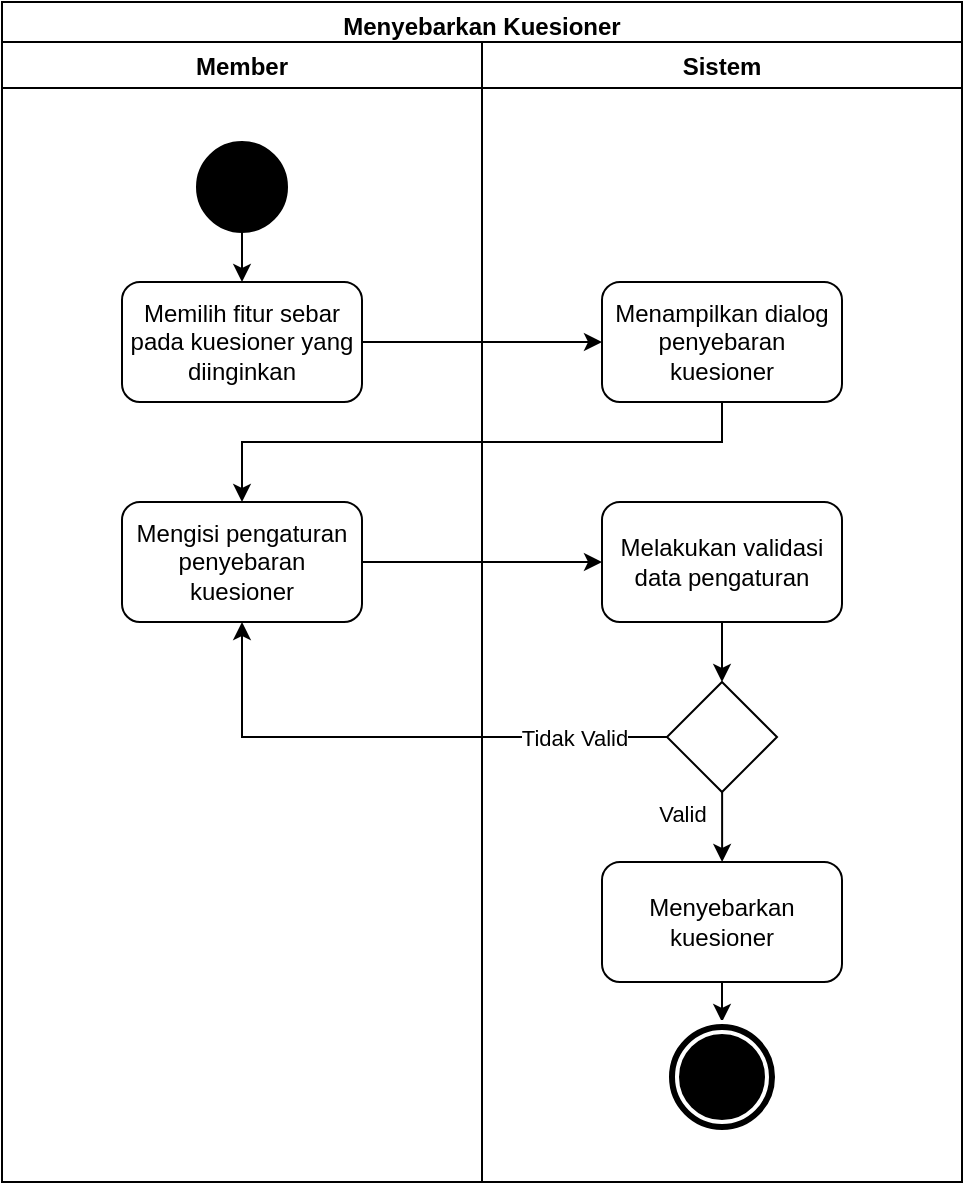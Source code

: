 <mxfile version="20.0.0" type="device"><diagram id="prtHgNgQTEPvFCAcTncT" name="Page-1"><mxGraphModel dx="1038" dy="489" grid="1" gridSize="10" guides="1" tooltips="1" connect="1" arrows="1" fold="1" page="1" pageScale="1" pageWidth="827" pageHeight="1169" math="0" shadow="0"><root><mxCell id="0"/><mxCell id="1" parent="0"/><mxCell id="xOL2CaStUpzWwHvCU3t6-1" value="Menyebarkan Kuesioner" style="swimlane;fillColor=none;" parent="1" vertex="1"><mxGeometry x="240" y="60" width="480" height="590" as="geometry"/></mxCell><mxCell id="xOL2CaStUpzWwHvCU3t6-3" value="Member" style="swimlane;" parent="xOL2CaStUpzWwHvCU3t6-1" vertex="1"><mxGeometry y="20" width="240" height="570" as="geometry"/></mxCell><mxCell id="iyLrqN-93bFkz0NjNGtd-1" style="edgeStyle=orthogonalEdgeStyle;rounded=0;orthogonalLoop=1;jettySize=auto;html=1;" edge="1" parent="xOL2CaStUpzWwHvCU3t6-3" source="xOL2CaStUpzWwHvCU3t6-4" target="VyShVdEr0SDdoSQeUqbu-1"><mxGeometry relative="1" as="geometry"/></mxCell><mxCell id="xOL2CaStUpzWwHvCU3t6-4" value="" style="ellipse;whiteSpace=wrap;html=1;aspect=fixed;fillColor=#000000;" parent="xOL2CaStUpzWwHvCU3t6-3" vertex="1"><mxGeometry x="97.5" y="50" width="45" height="45" as="geometry"/></mxCell><mxCell id="VyShVdEr0SDdoSQeUqbu-1" value="Memilih fitur sebar pada kuesioner yang diinginkan" style="rounded=1;whiteSpace=wrap;html=1;fillColor=none;" parent="xOL2CaStUpzWwHvCU3t6-3" vertex="1"><mxGeometry x="60" y="120" width="120" height="60" as="geometry"/></mxCell><mxCell id="8v0o94B8Yuy-PFVrdeP4-10" value="&lt;span&gt;Mengisi pengaturan penyebaran kuesioner&lt;/span&gt;" style="rounded=1;whiteSpace=wrap;html=1;fillColor=none;" parent="xOL2CaStUpzWwHvCU3t6-3" vertex="1"><mxGeometry x="60" y="230" width="120" height="60" as="geometry"/></mxCell><mxCell id="xOL2CaStUpzWwHvCU3t6-2" value="Sistem" style="swimlane;" parent="xOL2CaStUpzWwHvCU3t6-1" vertex="1"><mxGeometry x="240" y="20" width="240" height="570" as="geometry"/></mxCell><mxCell id="pKrQPQf0JlYPAq0Lhpfx-1" value="Menampilkan dialog penyebaran kuesioner" style="rounded=1;whiteSpace=wrap;html=1;fillColor=none;" parent="xOL2CaStUpzWwHvCU3t6-2" vertex="1"><mxGeometry x="60" y="120" width="120" height="60" as="geometry"/></mxCell><mxCell id="8v0o94B8Yuy-PFVrdeP4-12" value="Melakukan validasi data pengaturan" style="rounded=1;whiteSpace=wrap;html=1;fillColor=none;" parent="xOL2CaStUpzWwHvCU3t6-2" vertex="1"><mxGeometry x="60" y="230" width="120" height="60" as="geometry"/></mxCell><mxCell id="8v0o94B8Yuy-PFVrdeP4-13" value="Valid" style="edgeStyle=orthogonalEdgeStyle;rounded=0;orthogonalLoop=1;jettySize=auto;html=1;" parent="xOL2CaStUpzWwHvCU3t6-2" edge="1"><mxGeometry x="-0.333" y="-20" relative="1" as="geometry"><mxPoint as="offset"/><mxPoint x="120.059" y="374.941" as="sourcePoint"/><mxPoint x="120.059" y="410" as="targetPoint"/></mxGeometry></mxCell><mxCell id="8v0o94B8Yuy-PFVrdeP4-14" value="" style="rhombus;whiteSpace=wrap;html=1;fillColor=none;" parent="xOL2CaStUpzWwHvCU3t6-2" vertex="1"><mxGeometry x="92.5" y="320" width="55" height="55" as="geometry"/></mxCell><mxCell id="8v0o94B8Yuy-PFVrdeP4-21" style="edgeStyle=orthogonalEdgeStyle;rounded=0;orthogonalLoop=1;jettySize=auto;html=1;" parent="xOL2CaStUpzWwHvCU3t6-2" source="8v0o94B8Yuy-PFVrdeP4-15" target="8v0o94B8Yuy-PFVrdeP4-20" edge="1"><mxGeometry relative="1" as="geometry"/></mxCell><mxCell id="8v0o94B8Yuy-PFVrdeP4-15" value="Menyebarkan kuesioner" style="rounded=1;whiteSpace=wrap;html=1;fillColor=none;" parent="xOL2CaStUpzWwHvCU3t6-2" vertex="1"><mxGeometry x="60" y="410" width="120" height="60" as="geometry"/></mxCell><mxCell id="8v0o94B8Yuy-PFVrdeP4-11" style="edgeStyle=orthogonalEdgeStyle;rounded=0;orthogonalLoop=1;jettySize=auto;html=1;" parent="xOL2CaStUpzWwHvCU3t6-2" source="8v0o94B8Yuy-PFVrdeP4-12" target="8v0o94B8Yuy-PFVrdeP4-14" edge="1"><mxGeometry relative="1" as="geometry"/></mxCell><mxCell id="8v0o94B8Yuy-PFVrdeP4-20" value="" style="ellipse;shape=doubleEllipse;whiteSpace=wrap;html=1;aspect=fixed;fillColor=#000000;strokeColor=#FFFFFF;strokeWidth=2;" parent="xOL2CaStUpzWwHvCU3t6-2" vertex="1"><mxGeometry x="92.5" y="490" width="55" height="55" as="geometry"/></mxCell><mxCell id="pKrQPQf0JlYPAq0Lhpfx-2" style="edgeStyle=orthogonalEdgeStyle;rounded=0;orthogonalLoop=1;jettySize=auto;html=1;" parent="xOL2CaStUpzWwHvCU3t6-1" source="VyShVdEr0SDdoSQeUqbu-1" target="pKrQPQf0JlYPAq0Lhpfx-1" edge="1"><mxGeometry relative="1" as="geometry"/></mxCell><mxCell id="8v0o94B8Yuy-PFVrdeP4-16" style="edgeStyle=orthogonalEdgeStyle;rounded=0;orthogonalLoop=1;jettySize=auto;html=1;exitX=0;exitY=0.5;exitDx=0;exitDy=0;entryX=0.5;entryY=1;entryDx=0;entryDy=0;" parent="xOL2CaStUpzWwHvCU3t6-1" source="8v0o94B8Yuy-PFVrdeP4-14" target="8v0o94B8Yuy-PFVrdeP4-10" edge="1"><mxGeometry relative="1" as="geometry"/></mxCell><mxCell id="8v0o94B8Yuy-PFVrdeP4-17" value="Tidak Valid" style="edgeLabel;html=1;align=center;verticalAlign=middle;resizable=0;points=[];" parent="8v0o94B8Yuy-PFVrdeP4-16" vertex="1" connectable="0"><mxGeometry x="-0.51" relative="1" as="geometry"><mxPoint x="19" as="offset"/></mxGeometry></mxCell><mxCell id="8v0o94B8Yuy-PFVrdeP4-18" style="edgeStyle=orthogonalEdgeStyle;rounded=0;orthogonalLoop=1;jettySize=auto;html=1;entryX=0;entryY=0.5;entryDx=0;entryDy=0;" parent="xOL2CaStUpzWwHvCU3t6-1" source="8v0o94B8Yuy-PFVrdeP4-10" target="8v0o94B8Yuy-PFVrdeP4-12" edge="1"><mxGeometry relative="1" as="geometry"/></mxCell><mxCell id="8v0o94B8Yuy-PFVrdeP4-19" style="edgeStyle=orthogonalEdgeStyle;rounded=0;orthogonalLoop=1;jettySize=auto;html=1;" parent="xOL2CaStUpzWwHvCU3t6-1" source="pKrQPQf0JlYPAq0Lhpfx-1" target="8v0o94B8Yuy-PFVrdeP4-10" edge="1"><mxGeometry relative="1" as="geometry"><Array as="points"><mxPoint x="360" y="220"/><mxPoint x="120" y="220"/></Array></mxGeometry></mxCell></root></mxGraphModel></diagram></mxfile>